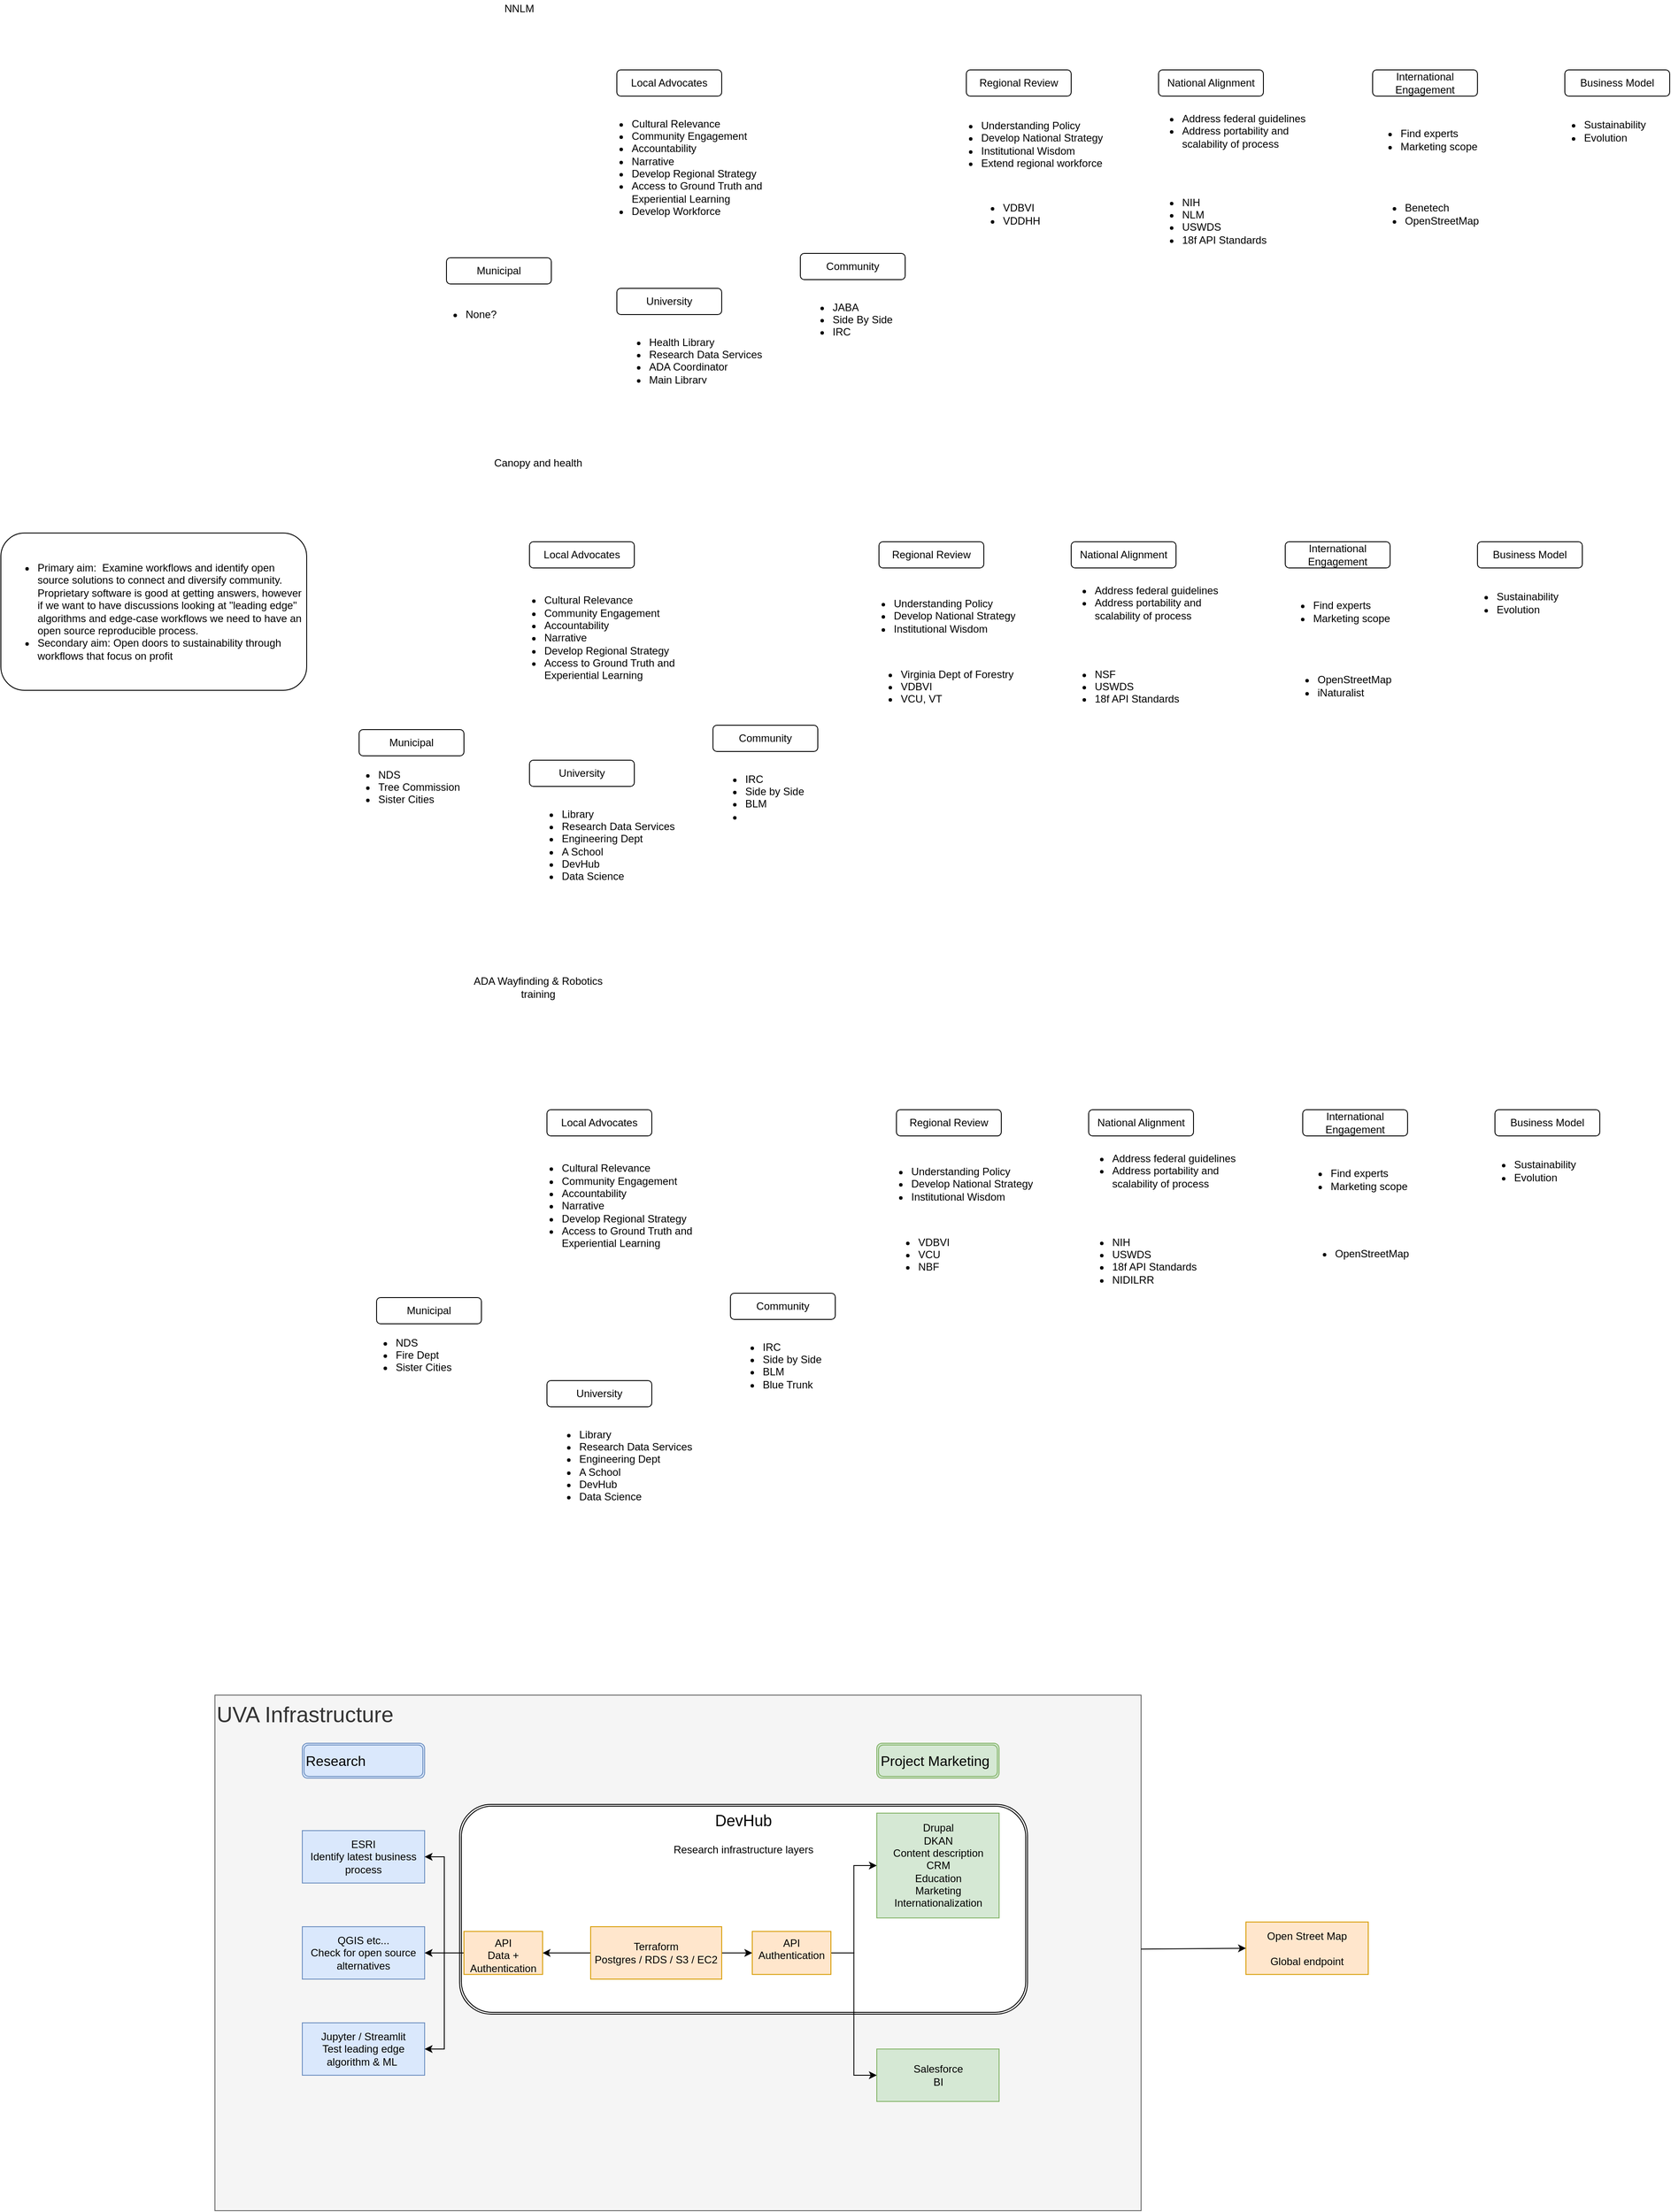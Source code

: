 <mxfile version="13.6.6" type="github">
  <diagram id="R2lEEEUBdFMjLlhIrx00" name="Page-1">
    <mxGraphModel dx="5373" dy="2377" grid="1" gridSize="10" guides="1" tooltips="1" connect="1" arrows="1" fold="1" page="1" pageScale="1" pageWidth="1100" pageHeight="1700" math="0" shadow="0" extFonts="Permanent Marker^https://fonts.googleapis.com/css?family=Permanent+Marker">
      <root>
        <mxCell id="0" />
        <mxCell id="1" parent="0" />
        <mxCell id="MUnC99iAr-YjVo2n2BIT-105" value="&lt;font style=&quot;font-size: 25px&quot;&gt;UVA Infrastructure&lt;/font&gt;" style="rounded=0;whiteSpace=wrap;html=1;align=left;fillColor=#f5f5f5;strokeColor=#666666;fontColor=#333333;verticalAlign=top;" vertex="1" parent="1">
          <mxGeometry x="-505" y="2170" width="1060" height="590" as="geometry" />
        </mxCell>
        <mxCell id="MUnC99iAr-YjVo2n2BIT-101" value="&lt;font style=&quot;font-size: 18px&quot;&gt;DevHub&lt;br&gt;&lt;/font&gt;&lt;br&gt;Research infrastructure layers" style="shape=ext;double=1;rounded=1;whiteSpace=wrap;html=1;align=center;verticalAlign=top;" vertex="1" parent="1">
          <mxGeometry x="-225" y="2295" width="650" height="240" as="geometry" />
        </mxCell>
        <mxCell id="MUnC99iAr-YjVo2n2BIT-6" value="&lt;ul&gt;&lt;li&gt;Cultural Relevance&lt;/li&gt;&lt;li&gt;Community Engagement&lt;/li&gt;&lt;li&gt;Accountability&lt;/li&gt;&lt;li&gt;Narrative&lt;/li&gt;&lt;li&gt;Develop Regional Strategy&lt;/li&gt;&lt;li&gt;Access to Ground Truth and Experiential Learning&lt;/li&gt;&lt;li&gt;Develop Workforce&lt;/li&gt;&lt;/ul&gt;" style="text;strokeColor=none;fillColor=none;html=1;whiteSpace=wrap;verticalAlign=middle;overflow=hidden;" vertex="1" parent="1">
          <mxGeometry x="-70" y="350" width="230" height="140" as="geometry" />
        </mxCell>
        <mxCell id="MUnC99iAr-YjVo2n2BIT-7" value="&lt;ul&gt;&lt;li&gt;Understanding Policy&lt;/li&gt;&lt;li&gt;Develop National Strategy&lt;/li&gt;&lt;li&gt;Institutional Wisdom&lt;/li&gt;&lt;li&gt;Extend regional workforce&lt;/li&gt;&lt;/ul&gt;" style="text;strokeColor=none;fillColor=none;html=1;whiteSpace=wrap;verticalAlign=middle;overflow=hidden;" vertex="1" parent="1">
          <mxGeometry x="330" y="350" width="190" height="90" as="geometry" />
        </mxCell>
        <mxCell id="MUnC99iAr-YjVo2n2BIT-8" value="&lt;ul&gt;&lt;li&gt;Address federal guidelines&lt;/li&gt;&lt;li&gt;Address portability and scalability of process&lt;/li&gt;&lt;/ul&gt;" style="text;strokeColor=none;fillColor=none;html=1;whiteSpace=wrap;verticalAlign=middle;overflow=hidden;" vertex="1" parent="1">
          <mxGeometry x="560" y="330" width="200" height="100" as="geometry" />
        </mxCell>
        <mxCell id="MUnC99iAr-YjVo2n2BIT-9" value="&lt;ul&gt;&lt;li&gt;Find experts&lt;/li&gt;&lt;li&gt;Marketing scope&lt;/li&gt;&lt;/ul&gt;" style="text;strokeColor=none;fillColor=none;html=1;whiteSpace=wrap;verticalAlign=middle;overflow=hidden;" vertex="1" parent="1">
          <mxGeometry x="810" y="350" width="160" height="80" as="geometry" />
        </mxCell>
        <mxCell id="MUnC99iAr-YjVo2n2BIT-11" value="&lt;ul&gt;&lt;li&gt;Sustainability&lt;/li&gt;&lt;li&gt;Evolution&lt;/li&gt;&lt;/ul&gt;" style="text;strokeColor=none;fillColor=none;html=1;whiteSpace=wrap;verticalAlign=middle;overflow=hidden;" vertex="1" parent="1">
          <mxGeometry x="1020" y="340" width="120" height="80" as="geometry" />
        </mxCell>
        <mxCell id="MUnC99iAr-YjVo2n2BIT-15" value="&lt;ul&gt;&lt;li&gt;JABA&lt;/li&gt;&lt;li&gt;Side By Side&lt;/li&gt;&lt;li&gt;IRC&lt;/li&gt;&lt;/ul&gt;" style="text;strokeColor=none;fillColor=none;html=1;whiteSpace=wrap;verticalAlign=middle;overflow=hidden;" vertex="1" parent="1">
          <mxGeometry x="160" y="560" width="150" height="70" as="geometry" />
        </mxCell>
        <mxCell id="MUnC99iAr-YjVo2n2BIT-17" value="Community" style="rounded=1;whiteSpace=wrap;html=1;" vertex="1" parent="1">
          <mxGeometry x="165" y="520" width="120" height="30" as="geometry" />
        </mxCell>
        <mxCell id="MUnC99iAr-YjVo2n2BIT-18" value="&lt;ul&gt;&lt;li&gt;Health Library&lt;/li&gt;&lt;li&gt;Research Data Services&lt;/li&gt;&lt;li&gt;ADA Coordinator&lt;/li&gt;&lt;li&gt;Main Library&lt;/li&gt;&lt;/ul&gt;" style="text;strokeColor=none;fillColor=none;html=1;whiteSpace=wrap;verticalAlign=middle;overflow=hidden;" vertex="1" parent="1">
          <mxGeometry x="-50" y="600" width="180" height="70" as="geometry" />
        </mxCell>
        <mxCell id="MUnC99iAr-YjVo2n2BIT-19" value="University" style="rounded=1;whiteSpace=wrap;html=1;" vertex="1" parent="1">
          <mxGeometry x="-45" y="560" width="120" height="30" as="geometry" />
        </mxCell>
        <mxCell id="MUnC99iAr-YjVo2n2BIT-20" value="Local Advocates" style="rounded=1;whiteSpace=wrap;html=1;" vertex="1" parent="1">
          <mxGeometry x="-45" y="310" width="120" height="30" as="geometry" />
        </mxCell>
        <mxCell id="MUnC99iAr-YjVo2n2BIT-21" value="Regional Review" style="rounded=1;whiteSpace=wrap;html=1;" vertex="1" parent="1">
          <mxGeometry x="355" y="310" width="120" height="30" as="geometry" />
        </mxCell>
        <mxCell id="MUnC99iAr-YjVo2n2BIT-22" value="National Alignment" style="rounded=1;whiteSpace=wrap;html=1;" vertex="1" parent="1">
          <mxGeometry x="575" y="310" width="120" height="30" as="geometry" />
        </mxCell>
        <mxCell id="MUnC99iAr-YjVo2n2BIT-25" value="International Engagement" style="rounded=1;whiteSpace=wrap;html=1;" vertex="1" parent="1">
          <mxGeometry x="820" y="310" width="120" height="30" as="geometry" />
        </mxCell>
        <mxCell id="MUnC99iAr-YjVo2n2BIT-26" value="Business Model" style="rounded=1;whiteSpace=wrap;html=1;" vertex="1" parent="1">
          <mxGeometry x="1040" y="310" width="120" height="30" as="geometry" />
        </mxCell>
        <mxCell id="MUnC99iAr-YjVo2n2BIT-27" value="Municipal" style="rounded=1;whiteSpace=wrap;html=1;" vertex="1" parent="1">
          <mxGeometry x="-240" y="525" width="120" height="30" as="geometry" />
        </mxCell>
        <mxCell id="MUnC99iAr-YjVo2n2BIT-28" value="&lt;ul&gt;&lt;li&gt;None?&lt;/li&gt;&lt;/ul&gt;" style="text;strokeColor=none;fillColor=none;html=1;whiteSpace=wrap;verticalAlign=middle;overflow=hidden;" vertex="1" parent="1">
          <mxGeometry x="-260" y="555" width="180" height="70" as="geometry" />
        </mxCell>
        <mxCell id="MUnC99iAr-YjVo2n2BIT-29" value="&lt;ul&gt;&lt;li&gt;NIH&lt;/li&gt;&lt;li&gt;NLM&lt;/li&gt;&lt;li&gt;USWDS&lt;/li&gt;&lt;li&gt;18f API Standards&lt;/li&gt;&lt;/ul&gt;" style="text;strokeColor=none;fillColor=none;html=1;whiteSpace=wrap;verticalAlign=middle;overflow=hidden;" vertex="1" parent="1">
          <mxGeometry x="560" y="440" width="150" height="70" as="geometry" />
        </mxCell>
        <mxCell id="MUnC99iAr-YjVo2n2BIT-30" value="&lt;ul&gt;&lt;li&gt;VDBVI&lt;/li&gt;&lt;li&gt;VDDHH&lt;/li&gt;&lt;/ul&gt;" style="text;strokeColor=none;fillColor=none;html=1;whiteSpace=wrap;verticalAlign=middle;overflow=hidden;" vertex="1" parent="1">
          <mxGeometry x="355" y="440" width="150" height="70" as="geometry" />
        </mxCell>
        <mxCell id="MUnC99iAr-YjVo2n2BIT-31" value="&lt;ul&gt;&lt;li&gt;&lt;span&gt;Benetech&lt;/span&gt;&lt;br&gt;&lt;/li&gt;&lt;li&gt;&lt;span&gt;OpenStreetMap&lt;/span&gt;&lt;/li&gt;&lt;/ul&gt;" style="text;strokeColor=none;fillColor=none;html=1;whiteSpace=wrap;verticalAlign=middle;overflow=hidden;" vertex="1" parent="1">
          <mxGeometry x="815" y="440" width="150" height="70" as="geometry" />
        </mxCell>
        <mxCell id="MUnC99iAr-YjVo2n2BIT-32" value="&lt;ul&gt;&lt;li&gt;Cultural Relevance&lt;/li&gt;&lt;li&gt;Community Engagement&lt;/li&gt;&lt;li&gt;Accountability&lt;/li&gt;&lt;li&gt;Narrative&lt;/li&gt;&lt;li&gt;Develop Regional Strategy&lt;/li&gt;&lt;li&gt;Access to Ground Truth and Experiential Learning&lt;/li&gt;&lt;/ul&gt;" style="text;strokeColor=none;fillColor=none;html=1;whiteSpace=wrap;verticalAlign=middle;overflow=hidden;" vertex="1" parent="1">
          <mxGeometry x="-170" y="890" width="230" height="140" as="geometry" />
        </mxCell>
        <mxCell id="MUnC99iAr-YjVo2n2BIT-33" value="&lt;ul&gt;&lt;li&gt;Understanding Policy&lt;/li&gt;&lt;li&gt;Develop National Strategy&lt;/li&gt;&lt;li&gt;Institutional Wisdom&lt;/li&gt;&lt;/ul&gt;" style="text;strokeColor=none;fillColor=none;html=1;whiteSpace=wrap;verticalAlign=middle;overflow=hidden;" vertex="1" parent="1">
          <mxGeometry x="230" y="890" width="190" height="90" as="geometry" />
        </mxCell>
        <mxCell id="MUnC99iAr-YjVo2n2BIT-34" value="&lt;ul&gt;&lt;li&gt;Address federal guidelines&lt;/li&gt;&lt;li&gt;Address portability and scalability of process&lt;/li&gt;&lt;/ul&gt;" style="text;strokeColor=none;fillColor=none;html=1;whiteSpace=wrap;verticalAlign=middle;overflow=hidden;" vertex="1" parent="1">
          <mxGeometry x="460" y="870" width="200" height="100" as="geometry" />
        </mxCell>
        <mxCell id="MUnC99iAr-YjVo2n2BIT-35" value="&lt;ul&gt;&lt;li&gt;Find experts&lt;/li&gt;&lt;li&gt;Marketing scope&lt;/li&gt;&lt;/ul&gt;" style="text;strokeColor=none;fillColor=none;html=1;whiteSpace=wrap;verticalAlign=middle;overflow=hidden;" vertex="1" parent="1">
          <mxGeometry x="710" y="890" width="160" height="80" as="geometry" />
        </mxCell>
        <mxCell id="MUnC99iAr-YjVo2n2BIT-36" value="&lt;ul&gt;&lt;li&gt;Sustainability&lt;/li&gt;&lt;li&gt;Evolution&lt;/li&gt;&lt;/ul&gt;" style="text;strokeColor=none;fillColor=none;html=1;whiteSpace=wrap;verticalAlign=middle;overflow=hidden;" vertex="1" parent="1">
          <mxGeometry x="920" y="880" width="120" height="80" as="geometry" />
        </mxCell>
        <mxCell id="MUnC99iAr-YjVo2n2BIT-37" value="&lt;ul&gt;&lt;li&gt;&lt;span&gt;IRC&lt;/span&gt;&lt;br&gt;&lt;/li&gt;&lt;li&gt;&lt;span&gt;Side by Side&lt;/span&gt;&lt;/li&gt;&lt;li&gt;&lt;span&gt;BLM&lt;/span&gt;&lt;/li&gt;&lt;li&gt;&lt;span&gt;&lt;br&gt;&lt;/span&gt;&lt;/li&gt;&lt;/ul&gt;" style="text;strokeColor=none;fillColor=none;html=1;whiteSpace=wrap;verticalAlign=middle;overflow=hidden;" vertex="1" parent="1">
          <mxGeometry x="60" y="1100" width="150" height="70" as="geometry" />
        </mxCell>
        <mxCell id="MUnC99iAr-YjVo2n2BIT-38" value="Community" style="rounded=1;whiteSpace=wrap;html=1;" vertex="1" parent="1">
          <mxGeometry x="65" y="1060" width="120" height="30" as="geometry" />
        </mxCell>
        <mxCell id="MUnC99iAr-YjVo2n2BIT-39" value="&lt;ul&gt;&lt;li&gt;Library&lt;/li&gt;&lt;li&gt;Research Data Services&lt;/li&gt;&lt;li&gt;Engineering Dept&lt;/li&gt;&lt;li&gt;A School&lt;/li&gt;&lt;li&gt;DevHub&lt;/li&gt;&lt;li&gt;Data Science&lt;/li&gt;&lt;/ul&gt;" style="text;strokeColor=none;fillColor=none;html=1;whiteSpace=wrap;verticalAlign=middle;overflow=hidden;" vertex="1" parent="1">
          <mxGeometry x="-150" y="1140" width="180" height="110" as="geometry" />
        </mxCell>
        <mxCell id="MUnC99iAr-YjVo2n2BIT-40" value="University" style="rounded=1;whiteSpace=wrap;html=1;" vertex="1" parent="1">
          <mxGeometry x="-145" y="1100" width="120" height="30" as="geometry" />
        </mxCell>
        <mxCell id="MUnC99iAr-YjVo2n2BIT-41" value="Local Advocates" style="rounded=1;whiteSpace=wrap;html=1;" vertex="1" parent="1">
          <mxGeometry x="-145" y="850" width="120" height="30" as="geometry" />
        </mxCell>
        <mxCell id="MUnC99iAr-YjVo2n2BIT-42" value="Regional Review" style="rounded=1;whiteSpace=wrap;html=1;" vertex="1" parent="1">
          <mxGeometry x="255" y="850" width="120" height="30" as="geometry" />
        </mxCell>
        <mxCell id="MUnC99iAr-YjVo2n2BIT-43" value="National Alignment" style="rounded=1;whiteSpace=wrap;html=1;" vertex="1" parent="1">
          <mxGeometry x="475" y="850" width="120" height="30" as="geometry" />
        </mxCell>
        <mxCell id="MUnC99iAr-YjVo2n2BIT-44" value="International Engagement" style="rounded=1;whiteSpace=wrap;html=1;" vertex="1" parent="1">
          <mxGeometry x="720" y="850" width="120" height="30" as="geometry" />
        </mxCell>
        <mxCell id="MUnC99iAr-YjVo2n2BIT-45" value="Business Model" style="rounded=1;whiteSpace=wrap;html=1;" vertex="1" parent="1">
          <mxGeometry x="940" y="850" width="120" height="30" as="geometry" />
        </mxCell>
        <mxCell id="MUnC99iAr-YjVo2n2BIT-46" value="Municipal" style="rounded=1;whiteSpace=wrap;html=1;" vertex="1" parent="1">
          <mxGeometry x="-340" y="1065" width="120" height="30" as="geometry" />
        </mxCell>
        <mxCell id="MUnC99iAr-YjVo2n2BIT-47" value="&lt;ul&gt;&lt;li&gt;NDS&lt;/li&gt;&lt;li&gt;Tree Commission&lt;/li&gt;&lt;li&gt;Sister Cities&lt;/li&gt;&lt;/ul&gt;" style="text;strokeColor=none;fillColor=none;html=1;whiteSpace=wrap;verticalAlign=middle;overflow=hidden;" vertex="1" parent="1">
          <mxGeometry x="-360" y="1095" width="180" height="70" as="geometry" />
        </mxCell>
        <mxCell id="MUnC99iAr-YjVo2n2BIT-48" value="&lt;ul&gt;&lt;li&gt;NSF&lt;/li&gt;&lt;li&gt;USWDS&lt;/li&gt;&lt;li&gt;18f API Standards&lt;/li&gt;&lt;/ul&gt;" style="text;strokeColor=none;fillColor=none;html=1;whiteSpace=wrap;verticalAlign=middle;overflow=hidden;" vertex="1" parent="1">
          <mxGeometry x="460" y="980" width="150" height="70" as="geometry" />
        </mxCell>
        <mxCell id="MUnC99iAr-YjVo2n2BIT-49" value="&lt;ul&gt;&lt;li&gt;Virginia Dept of Forestry&lt;/li&gt;&lt;li&gt;VDBVI&lt;/li&gt;&lt;li&gt;VCU, VT&lt;/li&gt;&lt;/ul&gt;" style="text;strokeColor=none;fillColor=none;html=1;whiteSpace=wrap;verticalAlign=middle;overflow=hidden;" vertex="1" parent="1">
          <mxGeometry x="237.5" y="980" width="175" height="70" as="geometry" />
        </mxCell>
        <mxCell id="MUnC99iAr-YjVo2n2BIT-50" value="&lt;ul&gt;&lt;li&gt;&lt;span&gt;OpenStreetMap&lt;/span&gt;&lt;/li&gt;&lt;li&gt;&lt;span&gt;iNaturalist&lt;/span&gt;&lt;/li&gt;&lt;/ul&gt;" style="text;strokeColor=none;fillColor=none;html=1;whiteSpace=wrap;verticalAlign=middle;overflow=hidden;" vertex="1" parent="1">
          <mxGeometry x="715" y="980" width="150" height="70" as="geometry" />
        </mxCell>
        <mxCell id="MUnC99iAr-YjVo2n2BIT-51" value="Canopy and health" style="text;html=1;strokeColor=none;fillColor=none;align=center;verticalAlign=middle;whiteSpace=wrap;rounded=0;" vertex="1" parent="1">
          <mxGeometry x="-210" y="750" width="150" height="20" as="geometry" />
        </mxCell>
        <mxCell id="MUnC99iAr-YjVo2n2BIT-52" value="NNLM&amp;nbsp;" style="text;html=1;strokeColor=none;fillColor=none;align=center;verticalAlign=middle;whiteSpace=wrap;rounded=0;" vertex="1" parent="1">
          <mxGeometry x="-230" y="230" width="150" height="20" as="geometry" />
        </mxCell>
        <mxCell id="MUnC99iAr-YjVo2n2BIT-53" value="&lt;ul&gt;&lt;li&gt;Cultural Relevance&lt;/li&gt;&lt;li&gt;Community Engagement&lt;/li&gt;&lt;li&gt;Accountability&lt;/li&gt;&lt;li&gt;Narrative&lt;/li&gt;&lt;li&gt;Develop Regional Strategy&lt;/li&gt;&lt;li&gt;Access to Ground Truth and Experiential Learning&lt;/li&gt;&lt;/ul&gt;" style="text;strokeColor=none;fillColor=none;html=1;whiteSpace=wrap;verticalAlign=middle;overflow=hidden;" vertex="1" parent="1">
          <mxGeometry x="-150" y="1540" width="230" height="140" as="geometry" />
        </mxCell>
        <mxCell id="MUnC99iAr-YjVo2n2BIT-54" value="&lt;ul&gt;&lt;li&gt;Understanding Policy&lt;/li&gt;&lt;li&gt;Develop National Strategy&lt;/li&gt;&lt;li&gt;Institutional Wisdom&lt;/li&gt;&lt;/ul&gt;" style="text;strokeColor=none;fillColor=none;html=1;whiteSpace=wrap;verticalAlign=middle;overflow=hidden;" vertex="1" parent="1">
          <mxGeometry x="250" y="1540" width="190" height="90" as="geometry" />
        </mxCell>
        <mxCell id="MUnC99iAr-YjVo2n2BIT-55" value="&lt;ul&gt;&lt;li&gt;Address federal guidelines&lt;/li&gt;&lt;li&gt;Address portability and scalability of process&lt;/li&gt;&lt;/ul&gt;" style="text;strokeColor=none;fillColor=none;html=1;whiteSpace=wrap;verticalAlign=middle;overflow=hidden;" vertex="1" parent="1">
          <mxGeometry x="480" y="1520" width="200" height="100" as="geometry" />
        </mxCell>
        <mxCell id="MUnC99iAr-YjVo2n2BIT-56" value="&lt;ul&gt;&lt;li&gt;Find experts&lt;/li&gt;&lt;li&gt;Marketing scope&lt;/li&gt;&lt;/ul&gt;" style="text;strokeColor=none;fillColor=none;html=1;whiteSpace=wrap;verticalAlign=middle;overflow=hidden;" vertex="1" parent="1">
          <mxGeometry x="730" y="1540" width="160" height="80" as="geometry" />
        </mxCell>
        <mxCell id="MUnC99iAr-YjVo2n2BIT-57" value="&lt;ul&gt;&lt;li&gt;Sustainability&lt;/li&gt;&lt;li&gt;Evolution&lt;/li&gt;&lt;/ul&gt;" style="text;strokeColor=none;fillColor=none;html=1;whiteSpace=wrap;verticalAlign=middle;overflow=hidden;" vertex="1" parent="1">
          <mxGeometry x="940" y="1530" width="120" height="80" as="geometry" />
        </mxCell>
        <mxCell id="MUnC99iAr-YjVo2n2BIT-58" value="&lt;ul&gt;&lt;li&gt;&lt;span&gt;IRC&lt;/span&gt;&lt;br&gt;&lt;/li&gt;&lt;li&gt;&lt;span&gt;Side by Side&lt;/span&gt;&lt;/li&gt;&lt;li&gt;&lt;span&gt;BLM&lt;/span&gt;&lt;/li&gt;&lt;li&gt;&lt;span&gt;Blue Trunk&lt;/span&gt;&lt;/li&gt;&lt;/ul&gt;" style="text;strokeColor=none;fillColor=none;html=1;whiteSpace=wrap;verticalAlign=middle;overflow=hidden;" vertex="1" parent="1">
          <mxGeometry x="80" y="1750" width="150" height="70" as="geometry" />
        </mxCell>
        <mxCell id="MUnC99iAr-YjVo2n2BIT-59" value="Community" style="rounded=1;whiteSpace=wrap;html=1;" vertex="1" parent="1">
          <mxGeometry x="85" y="1710" width="120" height="30" as="geometry" />
        </mxCell>
        <mxCell id="MUnC99iAr-YjVo2n2BIT-60" value="&lt;ul&gt;&lt;li&gt;Library&lt;/li&gt;&lt;li&gt;Research Data Services&lt;/li&gt;&lt;li&gt;Engineering Dept&lt;/li&gt;&lt;li&gt;A School&lt;/li&gt;&lt;li&gt;DevHub&lt;/li&gt;&lt;li&gt;Data Science&lt;/li&gt;&lt;/ul&gt;" style="text;strokeColor=none;fillColor=none;html=1;whiteSpace=wrap;verticalAlign=middle;overflow=hidden;" vertex="1" parent="1">
          <mxGeometry x="-130" y="1850" width="180" height="110" as="geometry" />
        </mxCell>
        <mxCell id="MUnC99iAr-YjVo2n2BIT-61" value="University" style="rounded=1;whiteSpace=wrap;html=1;" vertex="1" parent="1">
          <mxGeometry x="-125" y="1810" width="120" height="30" as="geometry" />
        </mxCell>
        <mxCell id="MUnC99iAr-YjVo2n2BIT-62" value="Local Advocates" style="rounded=1;whiteSpace=wrap;html=1;" vertex="1" parent="1">
          <mxGeometry x="-125" y="1500" width="120" height="30" as="geometry" />
        </mxCell>
        <mxCell id="MUnC99iAr-YjVo2n2BIT-63" value="Regional Review" style="rounded=1;whiteSpace=wrap;html=1;" vertex="1" parent="1">
          <mxGeometry x="275" y="1500" width="120" height="30" as="geometry" />
        </mxCell>
        <mxCell id="MUnC99iAr-YjVo2n2BIT-64" value="National Alignment" style="rounded=1;whiteSpace=wrap;html=1;" vertex="1" parent="1">
          <mxGeometry x="495" y="1500" width="120" height="30" as="geometry" />
        </mxCell>
        <mxCell id="MUnC99iAr-YjVo2n2BIT-65" value="International Engagement" style="rounded=1;whiteSpace=wrap;html=1;" vertex="1" parent="1">
          <mxGeometry x="740" y="1500" width="120" height="30" as="geometry" />
        </mxCell>
        <mxCell id="MUnC99iAr-YjVo2n2BIT-66" value="Business Model" style="rounded=1;whiteSpace=wrap;html=1;" vertex="1" parent="1">
          <mxGeometry x="960" y="1500" width="120" height="30" as="geometry" />
        </mxCell>
        <mxCell id="MUnC99iAr-YjVo2n2BIT-67" value="Municipal" style="rounded=1;whiteSpace=wrap;html=1;" vertex="1" parent="1">
          <mxGeometry x="-320" y="1715" width="120" height="30" as="geometry" />
        </mxCell>
        <mxCell id="MUnC99iAr-YjVo2n2BIT-68" value="&lt;ul&gt;&lt;li&gt;NDS&lt;/li&gt;&lt;li&gt;Fire Dept&lt;/li&gt;&lt;li&gt;Sister Cities&lt;/li&gt;&lt;/ul&gt;" style="text;strokeColor=none;fillColor=none;html=1;whiteSpace=wrap;verticalAlign=middle;overflow=hidden;" vertex="1" parent="1">
          <mxGeometry x="-340" y="1745" width="180" height="70" as="geometry" />
        </mxCell>
        <mxCell id="MUnC99iAr-YjVo2n2BIT-69" value="&lt;ul&gt;&lt;li&gt;NIH&lt;/li&gt;&lt;li&gt;USWDS&lt;/li&gt;&lt;li&gt;18f API Standards&lt;/li&gt;&lt;li&gt;NIDILRR&lt;/li&gt;&lt;/ul&gt;" style="text;strokeColor=none;fillColor=none;html=1;whiteSpace=wrap;verticalAlign=middle;overflow=hidden;" vertex="1" parent="1">
          <mxGeometry x="480" y="1630" width="150" height="70" as="geometry" />
        </mxCell>
        <mxCell id="MUnC99iAr-YjVo2n2BIT-70" value="&lt;ul&gt;&lt;li&gt;&lt;span&gt;VDBVI&lt;/span&gt;&lt;br&gt;&lt;/li&gt;&lt;li&gt;VCU&lt;/li&gt;&lt;li&gt;NBF&lt;/li&gt;&lt;/ul&gt;" style="text;strokeColor=none;fillColor=none;html=1;whiteSpace=wrap;verticalAlign=middle;overflow=hidden;" vertex="1" parent="1">
          <mxGeometry x="257.5" y="1630" width="175" height="70" as="geometry" />
        </mxCell>
        <mxCell id="MUnC99iAr-YjVo2n2BIT-71" value="&lt;ul&gt;&lt;li&gt;&lt;span&gt;OpenStreetMap&lt;/span&gt;&lt;/li&gt;&lt;/ul&gt;" style="text;strokeColor=none;fillColor=none;html=1;whiteSpace=wrap;verticalAlign=middle;overflow=hidden;" vertex="1" parent="1">
          <mxGeometry x="735" y="1630" width="150" height="70" as="geometry" />
        </mxCell>
        <mxCell id="MUnC99iAr-YjVo2n2BIT-72" value="ADA Wayfinding &amp;amp; Robotics training" style="text;html=1;strokeColor=none;fillColor=none;align=center;verticalAlign=middle;whiteSpace=wrap;rounded=0;" vertex="1" parent="1">
          <mxGeometry x="-210" y="1350" width="150" height="20" as="geometry" />
        </mxCell>
        <mxCell id="MUnC99iAr-YjVo2n2BIT-83" value="ESRI&lt;br&gt;Identify latest business process" style="rounded=0;whiteSpace=wrap;html=1;align=center;fillColor=#dae8fc;strokeColor=#6c8ebf;" vertex="1" parent="1">
          <mxGeometry x="-405" y="2325" width="140" height="60" as="geometry" />
        </mxCell>
        <mxCell id="MUnC99iAr-YjVo2n2BIT-84" value="Open Street Map&lt;br&gt;&lt;span&gt;&lt;br&gt;Global endpoint&lt;/span&gt;" style="rounded=0;whiteSpace=wrap;html=1;align=center;fillColor=#ffe6cc;strokeColor=#d79b00;" vertex="1" parent="1">
          <mxGeometry x="675" y="2429.64" width="140" height="60" as="geometry" />
        </mxCell>
        <mxCell id="MUnC99iAr-YjVo2n2BIT-85" value="Drupal&lt;br&gt;DKAN&lt;br&gt;Content description&lt;br&gt;CRM&lt;br&gt;Education&lt;br&gt;Marketing&lt;br&gt;Internationalization" style="rounded=0;whiteSpace=wrap;html=1;align=center;fillColor=#d5e8d4;strokeColor=#82b366;" vertex="1" parent="1">
          <mxGeometry x="252.5" y="2305" width="140" height="120" as="geometry" />
        </mxCell>
        <mxCell id="MUnC99iAr-YjVo2n2BIT-87" value="Jupyter / Streamlit&lt;br&gt;Test leading edge algorithm &amp;amp; ML&amp;nbsp;" style="rounded=0;whiteSpace=wrap;html=1;align=center;fillColor=#dae8fc;strokeColor=#6c8ebf;" vertex="1" parent="1">
          <mxGeometry x="-405" y="2545" width="140" height="60" as="geometry" />
        </mxCell>
        <mxCell id="MUnC99iAr-YjVo2n2BIT-88" value="Salesforce&lt;br&gt;BI" style="rounded=0;whiteSpace=wrap;html=1;align=center;fillColor=#d5e8d4;strokeColor=#82b366;" vertex="1" parent="1">
          <mxGeometry x="252.5" y="2575" width="140" height="60" as="geometry" />
        </mxCell>
        <mxCell id="MUnC99iAr-YjVo2n2BIT-92" value="&lt;ul&gt;&lt;li&gt;Primary aim:&amp;nbsp; Examine workflows and identify open source solutions to connect and diversify community.&amp;nbsp; Proprietary software is good at getting answers, however if we want to have discussions looking at &quot;leading edge&quot; algorithms and edge-case workflows we need to have an open source reproducible process.&lt;/li&gt;&lt;li&gt;Secondary aim: Open doors to sustainability through workflows that focus on profit&lt;/li&gt;&lt;/ul&gt;" style="rounded=1;whiteSpace=wrap;html=1;align=left;" vertex="1" parent="1">
          <mxGeometry x="-750" y="840" width="350" height="180" as="geometry" />
        </mxCell>
        <mxCell id="MUnC99iAr-YjVo2n2BIT-108" style="edgeStyle=orthogonalEdgeStyle;rounded=0;orthogonalLoop=1;jettySize=auto;html=1;exitX=0;exitY=0.5;exitDx=0;exitDy=0;" edge="1" parent="1" source="MUnC99iAr-YjVo2n2BIT-94" target="MUnC99iAr-YjVo2n2BIT-102">
          <mxGeometry relative="1" as="geometry" />
        </mxCell>
        <mxCell id="MUnC99iAr-YjVo2n2BIT-113" style="edgeStyle=orthogonalEdgeStyle;rounded=0;orthogonalLoop=1;jettySize=auto;html=1;entryX=0;entryY=0.5;entryDx=0;entryDy=0;" edge="1" parent="1" source="MUnC99iAr-YjVo2n2BIT-94" target="MUnC99iAr-YjVo2n2BIT-112">
          <mxGeometry relative="1" as="geometry" />
        </mxCell>
        <mxCell id="MUnC99iAr-YjVo2n2BIT-94" value="Terraform&lt;br&gt;Postgres / RDS / S3 / EC2" style="rounded=0;whiteSpace=wrap;html=1;align=center;fillColor=#ffe6cc;strokeColor=#d79b00;" vertex="1" parent="1">
          <mxGeometry x="-75" y="2435" width="150" height="60" as="geometry" />
        </mxCell>
        <mxCell id="MUnC99iAr-YjVo2n2BIT-96" value="QGIS etc...&lt;br&gt;Check for open source alternatives" style="rounded=0;whiteSpace=wrap;html=1;align=center;fillColor=#dae8fc;strokeColor=#6c8ebf;" vertex="1" parent="1">
          <mxGeometry x="-405" y="2435" width="140" height="60" as="geometry" />
        </mxCell>
        <mxCell id="MUnC99iAr-YjVo2n2BIT-99" value="Research" style="shape=ext;double=1;rounded=1;whiteSpace=wrap;html=1;align=left;fillColor=#dae8fc;strokeColor=#6c8ebf;fontSize=16;" vertex="1" parent="1">
          <mxGeometry x="-405" y="2225" width="140" height="40" as="geometry" />
        </mxCell>
        <mxCell id="MUnC99iAr-YjVo2n2BIT-109" style="edgeStyle=orthogonalEdgeStyle;rounded=0;orthogonalLoop=1;jettySize=auto;html=1;exitX=0;exitY=0.5;exitDx=0;exitDy=0;entryX=1;entryY=0.5;entryDx=0;entryDy=0;" edge="1" parent="1" source="MUnC99iAr-YjVo2n2BIT-102" target="MUnC99iAr-YjVo2n2BIT-83">
          <mxGeometry relative="1" as="geometry" />
        </mxCell>
        <mxCell id="MUnC99iAr-YjVo2n2BIT-110" style="edgeStyle=orthogonalEdgeStyle;rounded=0;orthogonalLoop=1;jettySize=auto;html=1;" edge="1" parent="1" source="MUnC99iAr-YjVo2n2BIT-102" target="MUnC99iAr-YjVo2n2BIT-96">
          <mxGeometry relative="1" as="geometry" />
        </mxCell>
        <mxCell id="MUnC99iAr-YjVo2n2BIT-111" style="edgeStyle=orthogonalEdgeStyle;rounded=0;orthogonalLoop=1;jettySize=auto;html=1;entryX=1;entryY=0.5;entryDx=0;entryDy=0;" edge="1" parent="1" source="MUnC99iAr-YjVo2n2BIT-102" target="MUnC99iAr-YjVo2n2BIT-87">
          <mxGeometry relative="1" as="geometry" />
        </mxCell>
        <mxCell id="MUnC99iAr-YjVo2n2BIT-102" value="API&lt;br&gt;Data +&lt;br&gt;Authentication" style="rounded=0;whiteSpace=wrap;html=1;align=center;fillColor=#ffe6cc;strokeColor=#d79b00;verticalAlign=top;" vertex="1" parent="1">
          <mxGeometry x="-220" y="2440.36" width="90" height="49.28" as="geometry" />
        </mxCell>
        <mxCell id="MUnC99iAr-YjVo2n2BIT-104" value="" style="endArrow=classic;html=1;entryX=0;entryY=0.5;entryDx=0;entryDy=0;" edge="1" parent="1" source="MUnC99iAr-YjVo2n2BIT-105" target="MUnC99iAr-YjVo2n2BIT-84">
          <mxGeometry width="50" height="50" relative="1" as="geometry">
            <mxPoint x="465" y="2455" as="sourcePoint" />
            <mxPoint x="335" y="2415" as="targetPoint" />
          </mxGeometry>
        </mxCell>
        <mxCell id="MUnC99iAr-YjVo2n2BIT-114" style="edgeStyle=orthogonalEdgeStyle;rounded=0;orthogonalLoop=1;jettySize=auto;html=1;exitX=1;exitY=0.5;exitDx=0;exitDy=0;entryX=0;entryY=0.5;entryDx=0;entryDy=0;" edge="1" parent="1" source="MUnC99iAr-YjVo2n2BIT-112" target="MUnC99iAr-YjVo2n2BIT-85">
          <mxGeometry relative="1" as="geometry" />
        </mxCell>
        <mxCell id="MUnC99iAr-YjVo2n2BIT-115" style="edgeStyle=orthogonalEdgeStyle;rounded=0;orthogonalLoop=1;jettySize=auto;html=1;entryX=0;entryY=0.5;entryDx=0;entryDy=0;" edge="1" parent="1" source="MUnC99iAr-YjVo2n2BIT-112" target="MUnC99iAr-YjVo2n2BIT-88">
          <mxGeometry relative="1" as="geometry" />
        </mxCell>
        <mxCell id="MUnC99iAr-YjVo2n2BIT-112" value="API&lt;br&gt;Authentication" style="rounded=0;whiteSpace=wrap;html=1;align=center;fillColor=#ffe6cc;strokeColor=#d79b00;verticalAlign=top;" vertex="1" parent="1">
          <mxGeometry x="110" y="2440.36" width="90" height="49.28" as="geometry" />
        </mxCell>
        <mxCell id="MUnC99iAr-YjVo2n2BIT-116" value="Project Marketing" style="shape=ext;double=1;rounded=1;whiteSpace=wrap;html=1;align=left;fillColor=#d5e8d4;strokeColor=#82b366;fontSize=16;" vertex="1" parent="1">
          <mxGeometry x="252.5" y="2225" width="140" height="40" as="geometry" />
        </mxCell>
      </root>
    </mxGraphModel>
  </diagram>
</mxfile>
